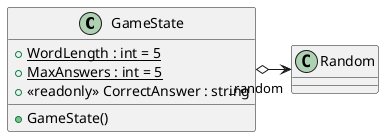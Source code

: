 @startuml
class GameState {
    + {static} WordLength : int = 5
    + {static} MaxAnswers : int = 5
    + <<readonly>> CorrectAnswer : string
    + GameState()
}
GameState o-> "_random" Random
@enduml
